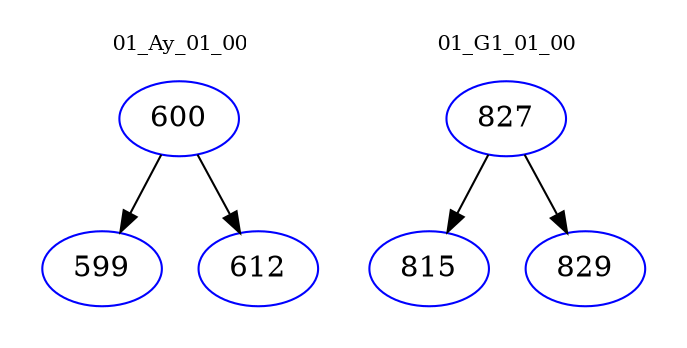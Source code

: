 digraph{
subgraph cluster_0 {
color = white
label = "01_Ay_01_00";
fontsize=10;
T0_600 [label="600", color="blue"]
T0_600 -> T0_599 [color="black"]
T0_599 [label="599", color="blue"]
T0_600 -> T0_612 [color="black"]
T0_612 [label="612", color="blue"]
}
subgraph cluster_1 {
color = white
label = "01_G1_01_00";
fontsize=10;
T1_827 [label="827", color="blue"]
T1_827 -> T1_815 [color="black"]
T1_815 [label="815", color="blue"]
T1_827 -> T1_829 [color="black"]
T1_829 [label="829", color="blue"]
}
}
